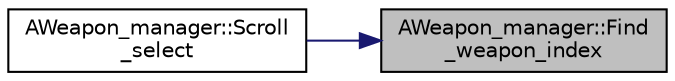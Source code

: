 digraph "AWeapon_manager::Find_weapon_index"
{
 // LATEX_PDF_SIZE
  edge [fontname="Helvetica",fontsize="10",labelfontname="Helvetica",labelfontsize="10"];
  node [fontname="Helvetica",fontsize="10",shape=record];
  rankdir="RL";
  Node1 [label="AWeapon_manager::Find\l_weapon_index",height=0.2,width=0.4,color="black", fillcolor="grey75", style="filled", fontcolor="black",tooltip="배열 내에 원소 찾음"];
  Node1 -> Node2 [dir="back",color="midnightblue",fontsize="10",style="solid",fontname="Helvetica"];
  Node2 [label="AWeapon_manager::Scroll\l_select",height=0.2,width=0.4,color="black", fillcolor="white", style="filled",URL="$class_a_weapon__manager.html#a2fb7502786e90f3d603cd71666b563a7",tooltip="마우스 휠 통해 무기 교체"];
}
